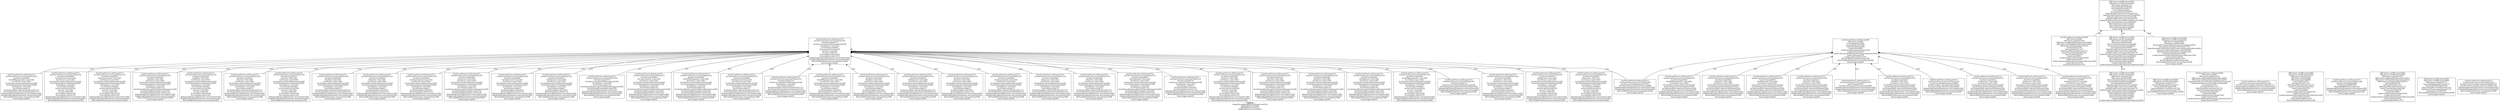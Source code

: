 digraph 9676399 { 
label=<<font face="Times-Bold">Context</font><br/>SimpleThreadPool$WorkerThread.run(525)<br/>JobRunShell.run(202)<br/>DefaultJob.execute(57)<br/>DalBaseProcess.execute(63)>;rankdir=BT;
1 [label="AcctServerProcess.doExecute(71)\nAcctServerProcess.processClient(153)\nAcctServer.get(394)\nDocAmortization.<init>(65)\nAcctServer.<init>(281)\nAcctSchema.getAcctSchemaArray(226)\nAcctSchema.getAcctSchemaList(248)\nAcctSchema.<init>(53)\nAcctSchema.load(61)\nAcctSchemaData.select(91)\nAcctSchemaData.select(114)\nDelegatingPreparedStatement.executeQuery(92)\nDelegatingPreparedStatement.executeQuery(92)\nAbstractJdbc2Statement.executeQuery(308)\nQueryLogger.log(40)\n", shape=box];
2 [label="AcctServerProcess.doExecute(68)\nOBCriteria.list(88)\nOBCriteria.initialize(144)\nOBContext.getReadableOrganizations(944)\nOBContext.setReadableOrganizations(564)\nOBContext.getOrganizations(553)\nQueryImpl.list(79)\nSessionImpl.list(1121)\nHQLQueryPlan.performList(172)\nQueryTranslatorImpl.list(338)\nQueryLoader.list(378)\nLoader.list(2099)\nLoader.listIgnoreQueryCache(2104)\nLoader.doList(2220)\nLoader.doQueryAndInitializeNonLazyCollections(236)\nLoader.doQuery(674)\nLoader.getResultSet(1787)\n", shape=box];
3 [label="AcctServerProcess.doExecute(71)\nAcctServerProcess.processClient(153)\nAcctServer.get(382)\nDocInvoice.<init>(51)\nAcctServer.<init>(281)\nAcctSchema.getAcctSchemaArray(226)\nAcctSchema.getAcctSchemaList(248)\nAcctSchema.<init>(53)\nAcctSchema.load(110)\nAcctSchemaElement.getAcctSchemaElementList(49)\nAcctSchemaElementData.select(79)\nAcctSchemaElementData.select(102)\nDelegatingPreparedStatement.executeQuery(92)\nDelegatingPreparedStatement.executeQuery(92)\nAbstractJdbc2Statement.executeQuery(308)\nQueryLogger.log(40)\n", shape=box];
4 [label="AcctServerProcess.doExecute(71)\nAcctServerProcess.processClient(153)\nAcctServer.get(469)\nDocGLJournal.<init>(44)\nAcctServer.<init>(281)\nAcctSchema.getAcctSchemaArray(226)\nAcctSchema.getAcctSchemaList(248)\nAcctSchema.<init>(53)\nAcctSchema.load(61)\nAcctSchemaData.select(91)\nAcctSchemaData.select(114)\nDelegatingPreparedStatement.executeQuery(92)\nDelegatingPreparedStatement.executeQuery(92)\nAbstractJdbc2Statement.executeQuery(308)\nQueryLogger.log(40)\n", shape=box];
5 [label="AcctServerProcess.doExecute(71)\nAcctServerProcess.processClient(153)\nAcctServer.get(432)\nDocPayment.<init>(48)\nAcctServer.<init>(281)\nAcctSchema.getAcctSchemaArray(226)\nAcctSchema.getAcctSchemaList(248)\nAcctSchema.<init>(53)\nAcctSchema.load(61)\nAcctSchemaData.select(91)\nAcctSchemaData.select(114)\nDelegatingPreparedStatement.executeQuery(92)\nDelegatingPreparedStatement.executeQuery(92)\nAbstractJdbc2Statement.executeQuery(308)\nQueryLogger.log(40)\n", shape=box];
6 [label="AcctServerProcess.doExecute(71)\nAcctServerProcess.processClient(153)\nAcctServer.get(473)\nAcctServer.reloadAcctSchemaArray(536)\nAcctSchema.<init>(53)\nAcctSchema.load(110)\nAcctSchemaElement.getAcctSchemaElementList(49)\nAcctSchemaElementData.select(79)\nAcctSchemaElementData.select(102)\nDelegatingPreparedStatement.executeQuery(92)\nDelegatingPreparedStatement.executeQuery(92)\nAbstractJdbc2Statement.executeQuery(308)\nQueryLogger.log(40)\n", shape=box];
7 [label="AcctServerProcess.doExecute(71)\nAcctServerProcess.processClient(153)\nAcctServer.get(394)\nDocAmortization.<init>(65)\nAcctServer.<init>(281)\nAcctSchema.getAcctSchemaArray(226)\nAcctSchema.getAcctSchemaList(248)\nAcctSchema.<init>(53)\nAcctSchema.load(110)\nAcctSchemaElement.getAcctSchemaElementList(49)\nAcctSchemaElementData.select(79)\nAcctSchemaElementData.select(102)\nDelegatingPreparedStatement.executeQuery(92)\nDelegatingPreparedStatement.executeQuery(92)\nAbstractJdbc2Statement.executeQuery(308)\nQueryLogger.log(40)\n", shape=box];
8 [label="AcctServerProcess.doExecute(71)\nAcctServerProcess.processClient(153)\nAcctServer.get(432)\nDocPayment.<init>(48)\nAcctServer.<init>(281)\nAcctSchema.getAcctSchemaArray(226)\nAcctSchema.getAcctSchemaList(245)\nAcctSchemaData.selectAcctSchemas(238)\nAcctSchemaData.selectAcctSchemas(263)\nDelegatingPreparedStatement.executeQuery(92)\nDelegatingPreparedStatement.executeQuery(92)\nAbstractJdbc2Statement.executeQuery(308)\nQueryLogger.log(40)\n", shape=box];
9 [label="AcctServerProcess.doExecute(71)\nAcctServerProcess.processClient(153)\nAcctServer.get(382)\nDocInvoice.<init>(51)\nAcctServer.<init>(281)\nAcctSchema.getAcctSchemaArray(226)\nAcctSchema.getAcctSchemaList(245)\nAcctSchemaData.selectAcctSchemas(238)\nAcctSchemaData.selectAcctSchemas(263)\nDelegatingPreparedStatement.executeQuery(92)\nDelegatingPreparedStatement.executeQuery(92)\nAbstractJdbc2Statement.executeQuery(308)\nQueryLogger.log(40)\n", shape=box];
10 [label="AcctServerProcess.doExecute(71)\nAcctServerProcess.processClient(153)\nAcctServer.get(404)\nDocDPManagement.<init>(84)\nAcctServer.<init>(281)\nAcctSchema.getAcctSchemaArray(226)\nAcctSchema.getAcctSchemaList(248)\nAcctSchema.<init>(53)\nAcctSchema.load(110)\nAcctSchemaElement.getAcctSchemaElementList(49)\nAcctSchemaElementData.select(79)\nAcctSchemaElementData.select(102)\nDelegatingPreparedStatement.executeQuery(92)\nDelegatingPreparedStatement.executeQuery(92)\nAbstractJdbc2Statement.executeQuery(308)\nQueryLogger.log(40)\n", shape=box];
11 [label="AcctServerProcess.doExecute(71)\nAcctServerProcess.processClient(153)\nAcctServer.get(394)\nDocAmortization.<init>(65)\nAcctServer.<init>(281)\nAcctSchema.getAcctSchemaArray(226)\nAcctSchema.getAcctSchemaList(245)\nAcctSchemaData.selectAcctSchemas(238)\nAcctSchemaData.selectAcctSchemas(263)\nDelegatingPreparedStatement.executeQuery(92)\nDelegatingPreparedStatement.executeQuery(92)\nAbstractJdbc2Statement.executeQuery(308)\nQueryLogger.log(40)\n", shape=box];
12 [label="OBContext.setOBContext(360)\nOBContext.setOBContext(404)\nOBContext.initialize(726)\nHibernate.initialize(306)\nAbstractLazyInitializer.initialize(66)\nSessionImpl.immediateLoad(836)\nSessionImpl.fireLoad(878)\nDefaultLoadEventListener.onLoad(98)\nDefaultLoadEventListener.load(139)\nDefaultLoadEventListener.doLoad(375)\nDefaultLoadEventListener.loadFromDatasource(395)\nAbstractEntityPersister.load(3044)\nBatchingEntityLoader.load(82)\nAbstractEntityLoader.load(42)\nAbstractEntityLoader.load(48)\nLoader.loadEntity(1860)\nLoader.doQueryAndInitializeNonLazyCollections(236)\n", shape=box];
13 [label="AcctServerProcess.doExecute(71)\nAcctServerProcess.processClient(153)\nAcctServer.get(469)\nDocGLJournal.<init>(44)\nAcctServer.<init>(281)\nAcctSchema.getAcctSchemaArray(226)\nAcctSchema.getAcctSchemaList(248)\nAcctSchema.<init>(53)\nAcctSchema.load(73)\nAcctSchemaData.selectAcctSchemaGL(171)\nAcctSchemaData.selectAcctSchemaGL(191)\nDelegatingPreparedStatement.executeQuery(92)\nDelegatingPreparedStatement.executeQuery(92)\nAbstractJdbc2Statement.executeQuery(308)\nQueryLogger.log(40)\n", shape=box];
14 [label="AcctServerProcess.doExecute(71)\nAcctServerProcess.processClient(153)\nAcctServer.get(473)\nAcctServer.reloadAcctSchemaArray(536)\nAcctSchema.<init>(53)\nAcctSchema.load(73)\nAcctSchemaData.selectAcctSchemaGL(171)\nAcctSchemaData.selectAcctSchemaGL(191)\nDelegatingPreparedStatement.executeQuery(92)\nDelegatingPreparedStatement.executeQuery(92)\nAbstractJdbc2Statement.executeQuery(308)\nQueryLogger.log(40)\n", shape=box];
15 [label="AcctServerProcess.doExecute(71)\nAcctServerProcess.processClient(153)\nAcctServer.get(404)\nDocDPManagement.<init>(84)\nAcctServer.<init>(281)\nAcctSchema.getAcctSchemaArray(226)\nAcctSchema.getAcctSchemaList(248)\nAcctSchema.<init>(53)\nAcctSchema.load(61)\nAcctSchemaData.select(91)\nAcctSchemaData.select(114)\nDelegatingPreparedStatement.executeQuery(92)\nDelegatingPreparedStatement.executeQuery(92)\nAbstractJdbc2Statement.executeQuery(308)\nQueryLogger.log(40)\n", shape=box];
16 [label="AcctServerProcess.doExecute(71)\nAcctServerProcess.processClient(153)\nAcctServer.get(418)\nDocBank.<init>(81)\nAcctServer.<init>(281)\nAcctSchema.getAcctSchemaArray(226)\nAcctSchema.getAcctSchemaList(248)\nAcctSchema.<init>(53)\nAcctSchema.load(61)\nAcctSchemaData.select(91)\nAcctSchemaData.select(114)\nDelegatingPreparedStatement.executeQuery(92)\nDelegatingPreparedStatement.executeQuery(92)\nAbstractJdbc2Statement.executeQuery(308)\nQueryLogger.log(40)\n", shape=box];
17 [label="AcctServerProcess.doExecute(71)\nAcctServerProcess.processClient(153)\nAcctServer.get(404)\nDocDPManagement.<init>(84)\nAcctServer.<init>(281)\nAcctSchema.getAcctSchemaArray(226)\nAcctSchema.getAcctSchemaList(248)\nAcctSchema.<init>(53)\nAcctSchema.load(73)\nAcctSchemaData.selectAcctSchemaGL(171)\nAcctSchemaData.selectAcctSchemaGL(191)\nDelegatingPreparedStatement.executeQuery(92)\nDelegatingPreparedStatement.executeQuery(92)\nAbstractJdbc2Statement.executeQuery(308)\nQueryLogger.log(40)\n", shape=box];
18 [label="AcctServerProcess.doExecute(71)\nAcctServerProcess.processClient(153)\nAcctServer.get(469)\nDocGLJournal.<init>(44)\nAcctServer.<init>(281)\nAcctSchema.getAcctSchemaArray(226)\nAcctSchema.getAcctSchemaList(248)\nAcctSchema.<init>(53)\nAcctSchema.load(80)\nAccount.getAccount(193)\nAccount.<init>(93)\nAccount.load(104)\nAccountData.select(129)\nAccountData.select(152)\nDelegatingPreparedStatement.executeQuery(92)\nDelegatingPreparedStatement.executeQuery(92)\nAbstractJdbc2Statement.executeQuery(308)\n", shape=box];
19 [label="AcctServerProcess.doExecute(71)\nAcctServerProcess.processClient(153)\nAcctServer.get(394)\nDocAmortization.<init>(65)\nAcctServer.<init>(281)\nAcctSchema.getAcctSchemaArray(226)\nAcctSchema.getAcctSchemaList(248)\nAcctSchema.<init>(53)\nAcctSchema.load(80)\nAccount.getAccount(193)\nAccount.<init>(93)\nAccount.load(104)\nAccountData.select(129)\nAccountData.select(152)\nDelegatingPreparedStatement.executeQuery(92)\nDelegatingPreparedStatement.executeQuery(92)\nAbstractJdbc2Statement.executeQuery(308)\n", shape=box];
20 [label="OBContext.setOBContext(360)\nOBContext.setOBContext(404)\nOBContext.initialize(726)\nHibernate.initialize(306)\nAbstractLazyInitializer.initialize(66)\nSessionImpl.immediateLoad(836)\nSessionImpl.fireLoad(878)\nDefaultLoadEventListener.onLoad(98)\nDefaultLoadEventListener.load(139)\nDefaultLoadEventListener.doLoad(375)\nDefaultLoadEventListener.loadFromDatasource(395)\nAbstractEntityPersister.load(3044)\nBatchingEntityLoader.load(82)\nAbstractEntityLoader.load(42)\nAbstractEntityLoader.load(48)\nLoader.loadEntity(1860)\nLoader.doQueryAndInitializeNonLazyCollections(236)\n", shape=box];
21 [label="AcctServerProcess.doExecute(71)\nAcctServerProcess.processClient(153)\nAcctServer.get(418)\nDocBank.<init>(81)\nAcctServer.<init>(281)\nAcctSchema.getAcctSchemaArray(226)\nAcctSchema.getAcctSchemaList(248)\nAcctSchema.<init>(53)\nAcctSchema.load(110)\nAcctSchemaElement.getAcctSchemaElementList(49)\nAcctSchemaElementData.select(79)\nAcctSchemaElementData.select(102)\nDelegatingPreparedStatement.executeQuery(92)\nDelegatingPreparedStatement.executeQuery(92)\nAbstractJdbc2Statement.executeQuery(308)\nQueryLogger.log(40)\n", shape=box];
22 [label="AcctServerProcess.doExecute(71)\nAcctServerProcess.processClient(153)\nAcctServer.get(418)\nDocBank.<init>(81)\nAcctServer.<init>(281)\nAcctSchema.getAcctSchemaArray(226)\nAcctSchema.getAcctSchemaList(248)\nAcctSchema.<init>(53)\nAcctSchema.load(80)\nAccount.getAccount(193)\nAccount.<init>(93)\nAccount.load(104)\nAccountData.select(129)\nAccountData.select(152)\nDelegatingPreparedStatement.executeQuery(92)\nDelegatingPreparedStatement.executeQuery(92)\nAbstractJdbc2Statement.executeQuery(308)\n", shape=box];
23 [label="AcctServerProcess.doExecute(71)\nAcctServerProcess.processClient(153)\nAcctServer.get(411)\nDocCash.<init>(82)\nAcctServer.<init>(281)\nAcctSchema.getAcctSchemaArray(226)\nAcctSchema.getAcctSchemaList(248)\nAcctSchema.<init>(53)\nAcctSchema.load(73)\nAcctSchemaData.selectAcctSchemaGL(171)\nAcctSchemaData.selectAcctSchemaGL(191)\nDelegatingPreparedStatement.executeQuery(92)\nDelegatingPreparedStatement.executeQuery(92)\nAbstractJdbc2Statement.executeQuery(308)\nQueryLogger.log(40)\n", shape=box];
24 [label="OBContext.setOBContext(360)\nOBContext.setOBContext(404)\nOBContext.initialize(711)\nSessionHandler.getInstance(77)\nSessionHandler.begin(196)\nSessionHandler.createSession(110)\nDalSessionFactory.openSession(179)\nAbstractJdbc2Statement.executeQuery(308)\nQueryLogger.log(40)\n", shape=box];
25 [label="AcctServerProcess.doExecute(71)\nAcctServerProcess.processClient(153)\nAcctServer.get(411)\nDocCash.<init>(82)\nAcctServer.<init>(281)\nAcctSchema.getAcctSchemaArray(226)\nAcctSchema.getAcctSchemaList(248)\nAcctSchema.<init>(53)\nAcctSchema.load(80)\nAccount.getAccount(193)\nAccount.<init>(93)\nAccount.load(104)\nAccountData.select(129)\nAccountData.select(152)\nDelegatingPreparedStatement.executeQuery(92)\nDelegatingPreparedStatement.executeQuery(92)\nAbstractJdbc2Statement.executeQuery(308)\n", shape=box];
26 [label="AcctServerProcess.doExecute(71)\nAcctServerProcess.processClient(153)\nAcctServer.get(418)\nDocBank.<init>(81)\nAcctServer.<init>(281)\nAcctSchema.getAcctSchemaArray(226)\nAcctSchema.getAcctSchemaList(248)\nAcctSchema.<init>(53)\nAcctSchema.load(73)\nAcctSchemaData.selectAcctSchemaGL(171)\nAcctSchemaData.selectAcctSchemaGL(191)\nDelegatingPreparedStatement.executeQuery(92)\nDelegatingPreparedStatement.executeQuery(92)\nAbstractJdbc2Statement.executeQuery(308)\nQueryLogger.log(40)\n", shape=box];
27 [label="AcctServerProcess.doExecute(71)\nAcctServerProcess.processClient(153)\nAcctServer.get(439)\nDocInOut.<init>(46)\nAcctServer.<init>(281)\nAcctSchema.getAcctSchemaArray(226)\nAcctSchema.getAcctSchemaList(248)\nAcctSchema.<init>(53)\nAcctSchema.load(61)\nAcctSchemaData.select(91)\nAcctSchemaData.select(114)\nDelegatingPreparedStatement.executeQuery(92)\nDelegatingPreparedStatement.executeQuery(92)\nAbstractJdbc2Statement.executeQuery(308)\nQueryLogger.log(40)\n", shape=box];
28 [label="AcctServerProcess.doExecute(71)\nAcctServerProcess.processClient(162)\nAcctServer.checkDocuments(1701)\nAcctServerData.selectDocuments(2896)\nDelegatingPreparedStatement.executeQuery(92)\nDelegatingPreparedStatement.executeQuery(92)\nAbstractJdbc2Statement.executeQuery(308)\nQueryLogger.log(40)\n", shape=box];
29 [label="AcctServerProcess.doExecute(71)\nAcctServerProcess.processClient(153)\nAcctServer.get(432)\nDocPayment.<init>(48)\nAcctServer.<init>(281)\nAcctSchema.getAcctSchemaArray(226)\nAcctSchema.getAcctSchemaList(248)\nAcctSchema.<init>(53)\nAcctSchema.load(73)\nAcctSchemaData.selectAcctSchemaGL(171)\nAcctSchemaData.selectAcctSchemaGL(191)\nDelegatingPreparedStatement.executeQuery(92)\nDelegatingPreparedStatement.executeQuery(92)\nAbstractJdbc2Statement.executeQuery(308)\nQueryLogger.log(40)\n", shape=box];
30 [label="AcctServerProcess.doExecute(68)\nOBCriteria.list(89)\nCriteriaImpl.list(283)\nSessionImpl.list(1569)\nCriteriaLoader.list(94)\nLoader.list(2099)\nLoader.listIgnoreQueryCache(2104)\nLoader.doList(2220)\nLoader.doQueryAndInitializeNonLazyCollections(236)\nLoader.doQuery(674)\nLoader.getResultSet(1787)\nAbstractBatcher.getResultSet(186)\nAbstractJdbc2Statement.executeQuery(308)\nQueryLogger.log(40)\n", shape=box];
31 [label="AcctServerProcess.doExecute(71)\nAcctServerProcess.processClient(153)\nAcctServer.get(411)\nDocCash.<init>(82)\nAcctServer.<init>(281)\nAcctSchema.getAcctSchemaArray(226)\nAcctSchema.getAcctSchemaList(248)\nAcctSchema.<init>(53)\nAcctSchema.load(61)\nAcctSchemaData.select(91)\nAcctSchemaData.select(114)\nDelegatingPreparedStatement.executeQuery(92)\nDelegatingPreparedStatement.executeQuery(92)\nAbstractJdbc2Statement.executeQuery(308)\nQueryLogger.log(40)\n", shape=box];
32 [label="AcctServerProcess.doExecute(71)\nAcctServerProcess.processClient(153)\nAcctServer.get(394)\nDocAmortization.<init>(65)\nAcctServer.<init>(281)\nAcctSchema.getAcctSchemaArray(226)\nAcctSchema.getAcctSchemaList(248)\nAcctSchema.<init>(53)\nAcctSchema.load(73)\nAcctSchemaData.selectAcctSchemaGL(171)\nAcctSchemaData.selectAcctSchemaGL(191)\nDelegatingPreparedStatement.executeQuery(92)\nDelegatingPreparedStatement.executeQuery(92)\nAbstractJdbc2Statement.executeQuery(308)\nQueryLogger.log(40)\n", shape=box];
33 [label="AcctServerProcess.doExecute(71)\nAcctServerProcess.processClient(153)\nAcctServer.get(382)\nDocInvoice.<init>(51)\nAcctServer.<init>(281)\nAcctSchema.getAcctSchemaArray(226)\nAcctSchema.getAcctSchemaList(248)\nAcctSchema.<init>(53)\nAcctSchema.load(73)\nAcctSchemaData.selectAcctSchemaGL(171)\nAcctSchemaData.selectAcctSchemaGL(191)\nDelegatingPreparedStatement.executeQuery(92)\nDelegatingPreparedStatement.executeQuery(92)\nAbstractJdbc2Statement.executeQuery(308)\nQueryLogger.log(40)\n", shape=box];
34 [label="AcctServerProcess.doExecute(71)\nAcctServerProcess.processClient(153)\nAcctServer.get(404)\nDocDPManagement.<init>(84)\nAcctServer.<init>(281)\nAcctSchema.getAcctSchemaArray(226)\nAcctSchema.getAcctSchemaList(245)\nAcctSchemaData.selectAcctSchemas(238)\nAcctSchemaData.selectAcctSchemas(263)\nDelegatingPreparedStatement.executeQuery(92)\nDelegatingPreparedStatement.executeQuery(92)\nAbstractJdbc2Statement.executeQuery(308)\nQueryLogger.log(40)\n", shape=box];
35 [label="AcctServerProcess.doExecute(68)\nOBCriteria.list(88)\nOBCriteria.initialize(144)\nOBContext.getReadableOrganizations(944)\nOBContext.setReadableOrganizations(561)\nOrganizationStructureProvider.getNaturalTree(129)\nOrganizationStructureProvider.initialize(80)\nQueryImpl.list(79)\nSessionImpl.list(1121)\nHQLQueryPlan.performList(172)\nQueryTranslatorImpl.list(338)\nQueryLoader.list(378)\nLoader.list(2099)\nLoader.listIgnoreQueryCache(2104)\nLoader.doList(2220)\nLoader.doQueryAndInitializeNonLazyCollections(236)\nLoader.doQuery(674)\n", shape=box];
36 [label="AcctServerProcess.doExecute(71)\nAcctServerProcess.processClient(159)\nAcctServerProcessData.selectDescription(271)\nDelegatingPreparedStatement.executeQuery(92)\nDelegatingPreparedStatement.executeQuery(92)\nAbstractJdbc2Statement.executeQuery(308)\nQueryLogger.log(40)\n", shape=box];
37 [label="AcctServerProcess.doExecute(71)\nAcctServerProcess.processClient(153)\nAcctServer.get(439)\nDocInOut.<init>(46)\nAcctServer.<init>(281)\nAcctSchema.getAcctSchemaArray(226)\nAcctSchema.getAcctSchemaList(248)\nAcctSchema.<init>(53)\nAcctSchema.load(73)\nAcctSchemaData.selectAcctSchemaGL(171)\nAcctSchemaData.selectAcctSchemaGL(191)\nDelegatingPreparedStatement.executeQuery(92)\nDelegatingPreparedStatement.executeQuery(92)\nAbstractJdbc2Statement.executeQuery(308)\nQueryLogger.log(40)\n", shape=box];
38 [label="OBContext.setOBContext(360)\nOBContext.setOBContext(404)\nOBContext.initialize(741)\nOBContext.getOne(886)\nOBContext.getOne(893)\nQueryImpl.list(79)\nSessionImpl.list(1121)\nHQLQueryPlan.performList(172)\nQueryTranslatorImpl.list(338)\nQueryLoader.list(378)\nLoader.list(2099)\nLoader.listIgnoreQueryCache(2104)\nLoader.doList(2220)\nLoader.doQueryAndInitializeNonLazyCollections(236)\nLoader.doQuery(674)\nLoader.getResultSet(1787)\nAbstractBatcher.getResultSet(186)\n", shape=box];
39 [label="AcctServerProcess.doExecute(71)\nAcctServerProcess.processClient(188)\nAcctServer.getInfo(1690)\nUtility.messageBD(300)\nMessageBDData.message(120)\nDelegatingPreparedStatement.executeQuery(92)\nDelegatingPreparedStatement.executeQuery(92)\nAbstractJdbc2Statement.executeQuery(308)\nQueryLogger.log(40)\n", shape=box];
40 [label="AcctServerProcess.doExecute(71)\nAcctServerProcess.processClient(153)\nAcctServer.get(469)\nDocGLJournal.<init>(44)\nAcctServer.<init>(281)\nAcctSchema.getAcctSchemaArray(226)\nAcctSchema.getAcctSchemaList(248)\nAcctSchema.<init>(53)\nAcctSchema.load(110)\nAcctSchemaElement.getAcctSchemaElementList(49)\nAcctSchemaElementData.select(79)\nAcctSchemaElementData.select(102)\nDelegatingPreparedStatement.executeQuery(92)\nDelegatingPreparedStatement.executeQuery(92)\nAbstractJdbc2Statement.executeQuery(308)\nQueryLogger.log(40)\n", shape=box];
41 [label="AcctServerProcess.doExecute(71)\nAcctServerProcess.processClient(153)\nAcctServer.get(439)\nDocInOut.<init>(46)\nAcctServer.<init>(281)\nAcctSchema.getAcctSchemaArray(226)\nAcctSchema.getAcctSchemaList(245)\nAcctSchemaData.selectAcctSchemas(238)\nAcctSchemaData.selectAcctSchemas(263)\nDelegatingPreparedStatement.executeQuery(92)\nDelegatingPreparedStatement.executeQuery(92)\nAbstractJdbc2Statement.executeQuery(308)\nQueryLogger.log(40)\n", shape=box];
42 [label="AcctServerProcess.doExecute(71)\nAcctServerProcess.processClient(153)\nAcctServer.get(469)\nDocGLJournal.<init>(44)\nAcctServer.<init>(281)\nAcctSchema.getAcctSchemaArray(226)\nAcctSchema.getAcctSchemaList(245)\nAcctSchemaData.selectAcctSchemas(238)\nAcctSchemaData.selectAcctSchemas(263)\nDelegatingPreparedStatement.executeQuery(92)\nDelegatingPreparedStatement.executeQuery(92)\nAbstractJdbc2Statement.executeQuery(308)\nQueryLogger.log(40)\n", shape=box];
43 [label="OBContext.setOBContext(360)\nOBContext.setOBContext(404)\nOBContext.initialize(821)\nHibernate.initialize(309)\nAbstractPersistentCollection.forceInitialization(454)\nSessionImpl.initializeCollection(1716)\nDefaultInitializeCollectionEventListener.onInitializeCollection(60)\nAbstractCollectionPersister.initialize(565)\nBatchingCollectionInitializer.initialize(52)\nLoader.loadCollection(1994)\nLoader.doQueryAndInitializeNonLazyCollections(236)\nLoader.doQuery(674)\nLoader.getResultSet(1787)\nAbstractBatcher.getResultSet(186)\nAbstractJdbc2Statement.executeQuery(308)\nQueryLogger.log(40)\n", shape=box];
44 [label="AcctServerProcess.doExecute(71)\nAcctServerProcess.processClient(153)\nAcctServer.get(473)\nAcctServer.reloadAcctSchemaArray(536)\nAcctSchema.<init>(53)\nAcctSchema.load(61)\nAcctSchemaData.select(91)\nAcctSchemaData.select(114)\nDelegatingPreparedStatement.executeQuery(92)\nDelegatingPreparedStatement.executeQuery(92)\nAbstractJdbc2Statement.executeQuery(308)\nQueryLogger.log(40)\n", shape=box];
45 [label="AcctServerProcess.doExecute(71)\nAcctServerProcess.processClient(153)\nAcctServer.get(411)\nDocCash.<init>(82)\nAcctServer.<init>(281)\nAcctSchema.getAcctSchemaArray(226)\nAcctSchema.getAcctSchemaList(245)\nAcctSchemaData.selectAcctSchemas(238)\nAcctSchemaData.selectAcctSchemas(263)\nDelegatingPreparedStatement.executeQuery(92)\nDelegatingPreparedStatement.executeQuery(92)\nAbstractJdbc2Statement.executeQuery(308)\nQueryLogger.log(40)\n", shape=box];
46 [label="AcctServerProcess.doExecute(71)\nAcctServerProcess.processClient(153)\nAcctServer.get(387)\nAcctServerData.selectGroupLines(2989)\nDelegatingPreparedStatement.executeQuery(92)\nDelegatingPreparedStatement.executeQuery(92)\nAbstractJdbc2Statement.executeQuery(308)\nQueryLogger.log(40)\n", shape=box];
47 [label="AcctServerProcess.doExecute(71)\nAcctServerProcess.processClient(153)\nAcctServer.get(418)\nDocBank.<init>(81)\nAcctServer.<init>(281)\nAcctSchema.getAcctSchemaArray(226)\nAcctSchema.getAcctSchemaList(245)\nAcctSchemaData.selectAcctSchemas(238)\nAcctSchemaData.selectAcctSchemas(263)\nDelegatingPreparedStatement.executeQuery(92)\nDelegatingPreparedStatement.executeQuery(92)\nAbstractJdbc2Statement.executeQuery(308)\nQueryLogger.log(40)\n", shape=box];
48 [label="AcctServerProcess.doExecute(71)\nAcctServerProcess.processClient(162)\nAcctServer.checkDocuments(1696)\nAcctServerData.selectDocTypes(2918)\nAcctServerData.selectDocTypes(2938)\nDelegatingPreparedStatement.executeQuery(92)\nDelegatingPreparedStatement.executeQuery(92)\nAbstractJdbc2Statement.executeQuery(308)\nQueryLogger.log(40)\n", shape=box];
49 [label="AcctServerProcess.doExecute(71)\nAcctServerProcess.processClient(153)\nAcctServer.get(439)\nDocInOut.<init>(46)\nAcctServer.<init>(281)\nAcctSchema.getAcctSchemaArray(226)\nAcctSchema.getAcctSchemaList(248)\nAcctSchema.<init>(53)\nAcctSchema.load(80)\nAccount.getAccount(193)\nAccount.<init>(93)\nAccount.load(104)\nAccountData.select(129)\nAccountData.select(152)\nDelegatingPreparedStatement.executeQuery(92)\nDelegatingPreparedStatement.executeQuery(92)\nAbstractJdbc2Statement.executeQuery(308)\n", shape=box];
50 [label="AcctServerProcess.doExecute(71)\nAcctServerProcess.processClient(153)\nAcctServer.get(411)\nDocCash.<init>(82)\nAcctServer.<init>(281)\nAcctSchema.getAcctSchemaArray(226)\nAcctSchema.getAcctSchemaList(248)\nAcctSchema.<init>(53)\nAcctSchema.load(110)\nAcctSchemaElement.getAcctSchemaElementList(49)\nAcctSchemaElementData.select(79)\nAcctSchemaElementData.select(102)\nDelegatingPreparedStatement.executeQuery(92)\nDelegatingPreparedStatement.executeQuery(92)\nAbstractJdbc2Statement.executeQuery(308)\nQueryLogger.log(40)\n", shape=box];
51 [label="AcctServerProcess.doExecute(71)\nAcctServerProcess.processClient(153)\nAcctServer.get(439)\nDocInOut.<init>(46)\nAcctServer.<init>(281)\nAcctSchema.getAcctSchemaArray(226)\nAcctSchema.getAcctSchemaList(248)\nAcctSchema.<init>(53)\nAcctSchema.load(110)\nAcctSchemaElement.getAcctSchemaElementList(49)\nAcctSchemaElementData.select(79)\nAcctSchemaElementData.select(102)\nDelegatingPreparedStatement.executeQuery(92)\nDelegatingPreparedStatement.executeQuery(92)\nAbstractJdbc2Statement.executeQuery(308)\nQueryLogger.log(40)\n", shape=box];
52 [label="AcctServerProcess.doExecute(71)\nAcctServerProcess.processClient(153)\nAcctServer.get(432)\nDocPayment.<init>(48)\nAcctServer.<init>(281)\nAcctSchema.getAcctSchemaArray(226)\nAcctSchema.getAcctSchemaList(248)\nAcctSchema.<init>(53)\nAcctSchema.load(110)\nAcctSchemaElement.getAcctSchemaElementList(49)\nAcctSchemaElementData.select(79)\nAcctSchemaElementData.select(102)\nDelegatingPreparedStatement.executeQuery(92)\nDelegatingPreparedStatement.executeQuery(92)\nAbstractJdbc2Statement.executeQuery(308)\nQueryLogger.log(40)\n", shape=box];
53 [label="OBContext.setOBContext(360)\nOBContext.setOBContext(404)\nOBContext.initialize(791)\nOBContext.getWritableOrganizations(951)\nOBContext.setWritableOrganizations(514)\nOBContext.getOrganizationList(537)\nQueryImpl.list(79)\nSessionImpl.list(1121)\nHQLQueryPlan.performList(172)\nQueryTranslatorImpl.list(338)\nQueryLoader.list(378)\nLoader.list(2099)\nLoader.listIgnoreQueryCache(2104)\nLoader.doList(2220)\nLoader.doQueryAndInitializeNonLazyCollections(236)\nLoader.doQuery(674)\nLoader.getResultSet(1787)\n", shape=box];
54 [label="AcctServerProcess.doExecute(71)\nAcctServerProcess.processClient(153)\nAcctServer.get(404)\nDocDPManagement.<init>(84)\nAcctServer.<init>(281)\nAcctSchema.getAcctSchemaArray(226)\nAcctSchema.getAcctSchemaList(248)\nAcctSchema.<init>(53)\nAcctSchema.load(80)\nAccount.getAccount(193)\nAccount.<init>(93)\nAccount.load(104)\nAccountData.select(129)\nAccountData.select(152)\nDelegatingPreparedStatement.executeQuery(92)\nDelegatingPreparedStatement.executeQuery(92)\nAbstractJdbc2Statement.executeQuery(308)\n", shape=box];
55 [label="AcctServerProcess.doExecute(71)\nAcctServerProcess.processClient(153)\nAcctServer.get(473)\nAcctServer.reloadAcctSchemaArray(534)\nAcctSchemaData.selectAcctSchemaTable(318)\nDelegatingPreparedStatement.executeQuery(92)\nDelegatingPreparedStatement.executeQuery(92)\nAbstractJdbc2Statement.executeQuery(308)\nQueryLogger.log(40)\n", shape=box];
56 [label="OBContext.setOBContext(360)\nOBContext.setOBContext(404)\nOBContext.initialize(711)\nSessionHandler.getInstance(77)\nSessionHandler.begin(196)\nSessionHandler.createSession(110)\nDalSessionFactory.openSession(174)\nSessionInfo.initDB(109)\nAbstractJdbc2Statement.executeQuery(308)\nQueryLogger.log(40)\n", shape=box];
57 [label="AcctServerProcess.doExecute(71)\nAcctServerProcess.processClient(153)\nAcctServer.get(382)\nDocInvoice.<init>(51)\nAcctServer.<init>(281)\nAcctSchema.getAcctSchemaArray(226)\nAcctSchema.getAcctSchemaList(248)\nAcctSchema.<init>(53)\nAcctSchema.load(61)\nAcctSchemaData.select(91)\nAcctSchemaData.select(114)\nDelegatingPreparedStatement.executeQuery(92)\nDelegatingPreparedStatement.executeQuery(92)\nAbstractJdbc2Statement.executeQuery(308)\nQueryLogger.log(40)\n", shape=box];
58 [label="AcctServerProcess.doExecute(71)\nAcctServerProcess.processClient(153)\nAcctServer.get(432)\nDocPayment.<init>(48)\nAcctServer.<init>(281)\nAcctSchema.getAcctSchemaArray(226)\nAcctSchema.getAcctSchemaList(248)\nAcctSchema.<init>(53)\nAcctSchema.load(80)\nAccount.getAccount(193)\nAccount.<init>(93)\nAccount.load(104)\nAccountData.select(129)\nAccountData.select(152)\nDelegatingPreparedStatement.executeQuery(92)\nDelegatingPreparedStatement.executeQuery(92)\nAbstractJdbc2Statement.executeQuery(308)\n", shape=box];
59 [label="AcctServerProcess.doExecute(71)\nAcctServerProcess.processClient(153)\nAcctServer.get(382)\nDocInvoice.<init>(51)\nAcctServer.<init>(281)\nAcctSchema.getAcctSchemaArray(226)\nAcctSchema.getAcctSchemaList(248)\nAcctSchema.<init>(53)\nAcctSchema.load(80)\nAccount.getAccount(193)\nAccount.<init>(93)\nAccount.load(104)\nAccountData.select(129)\nAccountData.select(152)\nDelegatingPreparedStatement.executeQuery(92)\nDelegatingPreparedStatement.executeQuery(92)\nAbstractJdbc2Statement.executeQuery(308)\n", shape=box];
60 [label="AcctServerProcess.doExecute(71)\nAcctServerProcess.processClient(153)\nAcctServer.get(473)\nAcctServer.reloadAcctSchemaArray(536)\nAcctSchema.<init>(53)\nAcctSchema.load(80)\nAccount.getAccount(193)\nAccount.<init>(93)\nAccount.load(104)\nAccountData.select(129)\nAccountData.select(152)\nDelegatingPreparedStatement.executeQuery(92)\nDelegatingPreparedStatement.executeQuery(92)\nAbstractJdbc2Statement.executeQuery(308)\nQueryLogger.log(40)\n", shape=box];
61 [label="OBContext.setOBContext(360)\nOBContext.setOBContext(404)\nOBContext.initialize(711)\nSessionHandler.find(160)\nSessionHandler.find(177)\nSessionImpl.get(815)\nSessionImpl.fireLoad(878)\nDefaultLoadEventListener.onLoad(103)\nDefaultLoadEventListener.proxyOrLoad(195)\nDefaultLoadEventListener.load(139)\nDefaultLoadEventListener.doLoad(375)\nDefaultLoadEventListener.loadFromDatasource(395)\nAbstractEntityPersister.load(3044)\nBatchingEntityLoader.load(82)\nAbstractEntityLoader.load(42)\nAbstractEntityLoader.load(48)\nLoader.loadEntity(1860)\n", shape=box];
62 [label="AcctServerProcess.doExecute(71)\nAcctServerProcess.processClient(122)\nAcctServerProcessData.selectAcctTable(135)\nAcctServerProcessData.selectAcctTable(154)\nDelegatingPreparedStatement.executeQuery(92)\nDelegatingPreparedStatement.executeQuery(92)\nAbstractJdbc2Statement.executeQuery(308)\nQueryLogger.log(40)\n", shape=box];
1 -> 60 [label="java" color=black];
2 -> 61 [label="java" color=black];
3 -> 60 [label="java" color=black];
4 -> 60 [label="java" color=black];
5 -> 60 [label="java" color=black];
6 -> 60 [label="java" color=black];
7 -> 60 [label="java" color=black];
8 -> 30 [label="java" color=black];
9 -> 30 [label="java" color=black];
10 -> 60 [label="java" color=black];
11 -> 30 [label="java" color=black];
12 -> 20 [label="java" color=black];
13 -> 60 [label="java" color=black];
14 -> 60 [label="java" color=black];
15 -> 60 [label="java" color=black];
16 -> 60 [label="java" color=black];
17 -> 60 [label="java" color=black];
18 -> 60 [label="java" color=black];
19 -> 60 [label="java" color=black];
20 -> 61 [label="java" color=black];
21 -> 60 [label="java" color=black];
22 -> 60 [label="java" color=black];
23 -> 60 [label="java" color=black];
25 -> 60 [label="java" color=black];
26 -> 60 [label="java" color=black];
27 -> 60 [label="java" color=black];
28 -> 30 [label="java" color=black];
28 -> 60 [label="java" color=black];
29 -> 60 [label="java" color=black];
31 -> 60 [label="java" color=black];
32 -> 60 [label="java" color=black];
33 -> 60 [label="java" color=black];
34 -> 30 [label="java" color=black];
37 -> 60 [label="java" color=black];
40 -> 60 [label="java" color=black];
41 -> 30 [label="java" color=black];
42 -> 30 [label="java" color=black];
43 -> 61 [label="java" color=black];
44 -> 60 [label="java" color=black];
45 -> 30 [label="java" color=black];
46 -> 30 [label="java" color=black];
47 -> 30 [label="java" color=black];
48 -> 30 [label="java" color=black];
49 -> 60 [label="java" color=black];
50 -> 60 [label="java" color=black];
51 -> 60 [label="java" color=black];
52 -> 60 [label="java" color=black];
54 -> 60 [label="java" color=black];
55 -> 60 [label="java" color=black];
57 -> 60 [label="java" color=black];
58 -> 60 [label="java" color=black];
59 -> 60 [label="java" color=black];
60 -> 60 [label="java" color=black];
}

